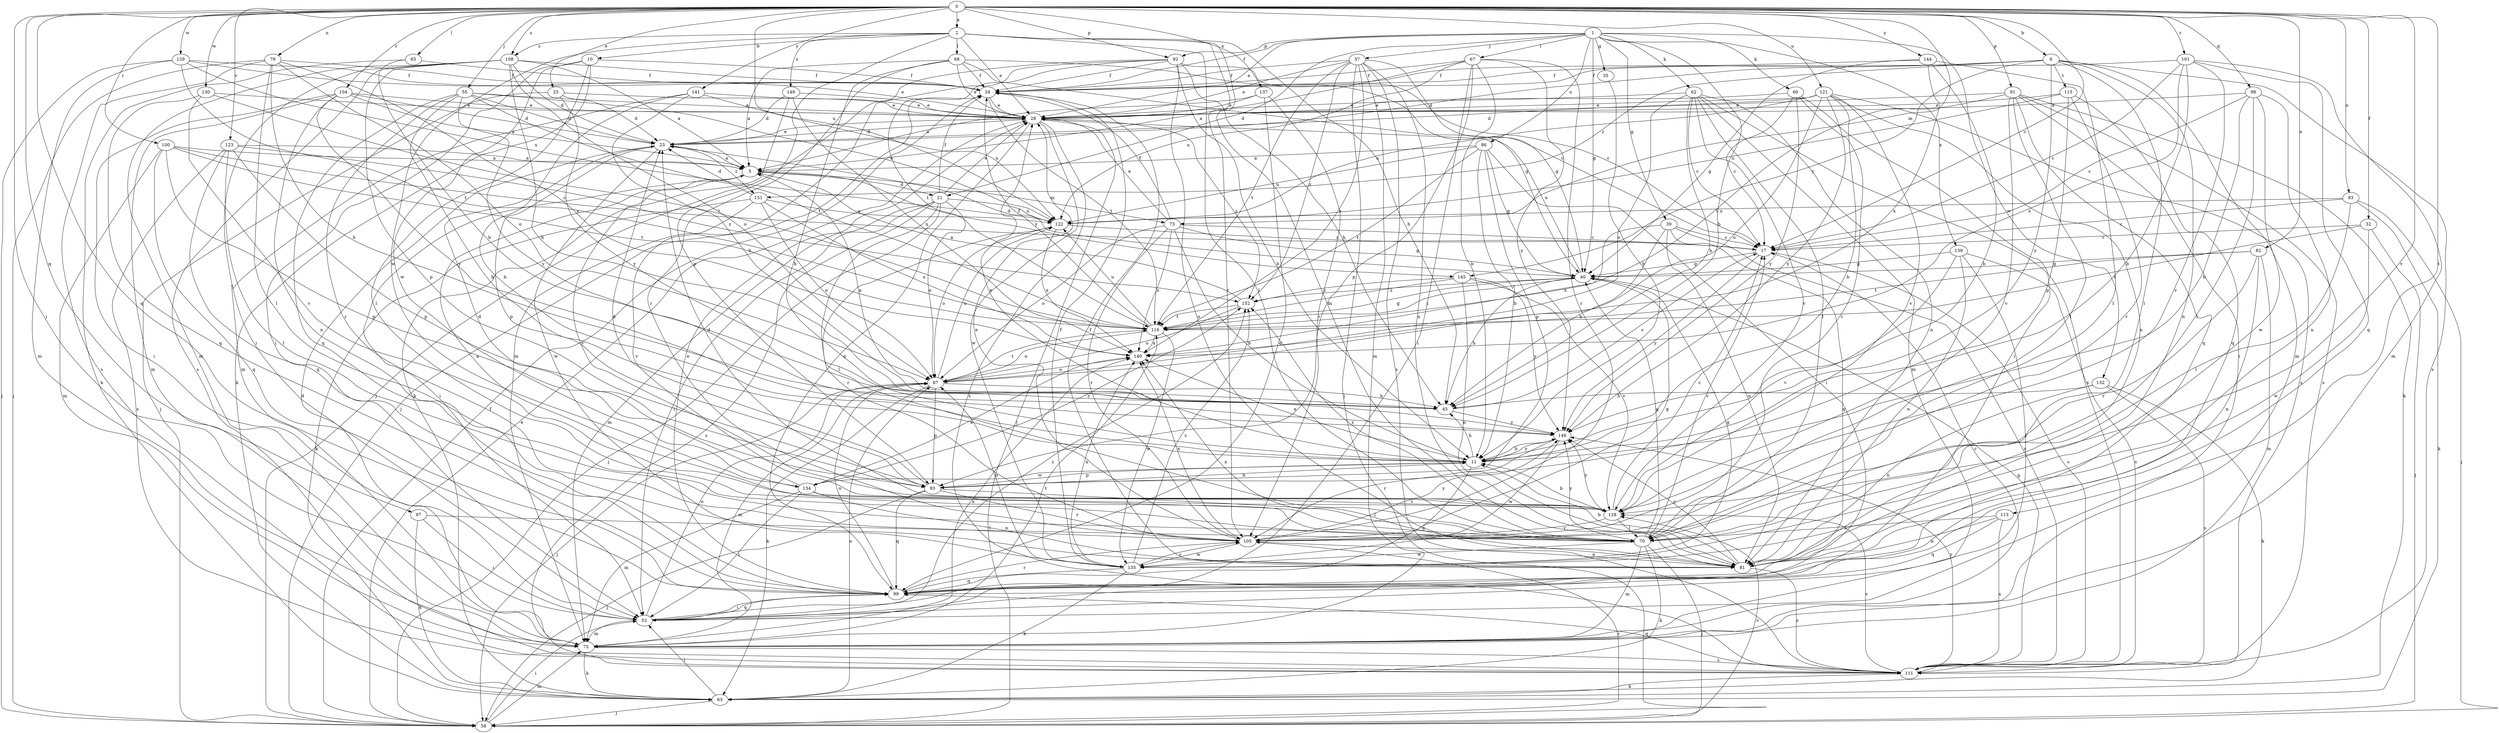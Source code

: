 strict digraph  {
0;
1;
2;
5;
6;
10;
11;
17;
21;
23;
25;
28;
32;
34;
35;
39;
40;
45;
52;
55;
57;
58;
60;
62;
63;
65;
67;
68;
70;
73;
75;
79;
81;
82;
83;
86;
87;
91;
92;
93;
97;
98;
99;
100;
101;
104;
105;
108;
111;
113;
115;
116;
121;
122;
123;
128;
129;
130;
132;
134;
135;
137;
139;
140;
141;
144;
145;
146;
149;
151;
152;
0 -> 2  [label=a];
0 -> 6  [label=b];
0 -> 17  [label=c];
0 -> 25  [label=e];
0 -> 32  [label=f];
0 -> 52  [label=i];
0 -> 55  [label=j];
0 -> 65  [label=l];
0 -> 73  [label=m];
0 -> 79  [label=n];
0 -> 82  [label=o];
0 -> 83  [label=o];
0 -> 91  [label=p];
0 -> 92  [label=p];
0 -> 97  [label=q];
0 -> 98  [label=q];
0 -> 99  [label=q];
0 -> 100  [label=r];
0 -> 101  [label=r];
0 -> 104  [label=r];
0 -> 108  [label=s];
0 -> 113  [label=t];
0 -> 121  [label=u];
0 -> 122  [label=u];
0 -> 123  [label=v];
0 -> 128  [label=v];
0 -> 129  [label=w];
0 -> 130  [label=w];
0 -> 137  [label=x];
0 -> 141  [label=y];
0 -> 144  [label=y];
1 -> 21  [label=d];
1 -> 28  [label=e];
1 -> 34  [label=f];
1 -> 35  [label=g];
1 -> 39  [label=g];
1 -> 40  [label=g];
1 -> 45  [label=h];
1 -> 57  [label=j];
1 -> 60  [label=k];
1 -> 62  [label=k];
1 -> 67  [label=l];
1 -> 86  [label=o];
1 -> 92  [label=p];
1 -> 132  [label=w];
1 -> 139  [label=x];
2 -> 10  [label=b];
2 -> 28  [label=e];
2 -> 45  [label=h];
2 -> 68  [label=l];
2 -> 70  [label=l];
2 -> 81  [label=n];
2 -> 93  [label=p];
2 -> 105  [label=r];
2 -> 108  [label=s];
2 -> 134  [label=w];
2 -> 149  [label=z];
5 -> 21  [label=d];
5 -> 52  [label=i];
5 -> 73  [label=m];
5 -> 128  [label=v];
5 -> 145  [label=y];
6 -> 23  [label=d];
6 -> 34  [label=f];
6 -> 70  [label=l];
6 -> 75  [label=m];
6 -> 81  [label=n];
6 -> 111  [label=s];
6 -> 115  [label=t];
6 -> 145  [label=y];
6 -> 146  [label=y];
6 -> 151  [label=z];
10 -> 34  [label=f];
10 -> 52  [label=i];
10 -> 63  [label=k];
10 -> 70  [label=l];
10 -> 134  [label=w];
11 -> 28  [label=e];
11 -> 45  [label=h];
11 -> 93  [label=p];
11 -> 99  [label=q];
11 -> 134  [label=w];
11 -> 140  [label=x];
11 -> 146  [label=y];
17 -> 40  [label=g];
17 -> 111  [label=s];
17 -> 146  [label=y];
21 -> 28  [label=e];
21 -> 34  [label=f];
21 -> 52  [label=i];
21 -> 58  [label=j];
21 -> 70  [label=l];
21 -> 75  [label=m];
21 -> 87  [label=o];
21 -> 111  [label=s];
21 -> 122  [label=u];
23 -> 5  [label=a];
23 -> 28  [label=e];
23 -> 93  [label=p];
23 -> 135  [label=w];
23 -> 151  [label=z];
25 -> 23  [label=d];
25 -> 28  [label=e];
25 -> 58  [label=j];
25 -> 146  [label=y];
28 -> 23  [label=d];
28 -> 58  [label=j];
28 -> 99  [label=q];
28 -> 111  [label=s];
28 -> 135  [label=w];
28 -> 152  [label=z];
32 -> 17  [label=c];
32 -> 58  [label=j];
32 -> 116  [label=t];
32 -> 135  [label=w];
34 -> 28  [label=e];
34 -> 58  [label=j];
34 -> 116  [label=t];
35 -> 11  [label=b];
39 -> 17  [label=c];
39 -> 45  [label=h];
39 -> 81  [label=n];
39 -> 99  [label=q];
39 -> 111  [label=s];
39 -> 140  [label=x];
40 -> 23  [label=d];
40 -> 28  [label=e];
40 -> 45  [label=h];
40 -> 116  [label=t];
40 -> 152  [label=z];
45 -> 5  [label=a];
45 -> 17  [label=c];
45 -> 146  [label=y];
52 -> 75  [label=m];
52 -> 87  [label=o];
52 -> 99  [label=q];
52 -> 152  [label=z];
55 -> 11  [label=b];
55 -> 23  [label=d];
55 -> 28  [label=e];
55 -> 99  [label=q];
55 -> 105  [label=r];
55 -> 116  [label=t];
55 -> 122  [label=u];
55 -> 146  [label=y];
57 -> 28  [label=e];
57 -> 34  [label=f];
57 -> 40  [label=g];
57 -> 58  [label=j];
57 -> 75  [label=m];
57 -> 81  [label=n];
57 -> 111  [label=s];
57 -> 116  [label=t];
57 -> 140  [label=x];
57 -> 152  [label=z];
58 -> 28  [label=e];
58 -> 34  [label=f];
58 -> 52  [label=i];
58 -> 75  [label=m];
58 -> 105  [label=r];
58 -> 128  [label=v];
60 -> 17  [label=c];
60 -> 28  [label=e];
60 -> 52  [label=i];
60 -> 105  [label=r];
60 -> 146  [label=y];
62 -> 17  [label=c];
62 -> 28  [label=e];
62 -> 45  [label=h];
62 -> 70  [label=l];
62 -> 75  [label=m];
62 -> 81  [label=n];
62 -> 87  [label=o];
62 -> 111  [label=s];
62 -> 128  [label=v];
63 -> 52  [label=i];
63 -> 58  [label=j];
63 -> 87  [label=o];
65 -> 34  [label=f];
65 -> 45  [label=h];
65 -> 63  [label=k];
67 -> 5  [label=a];
67 -> 11  [label=b];
67 -> 34  [label=f];
67 -> 52  [label=i];
67 -> 93  [label=p];
67 -> 105  [label=r];
67 -> 122  [label=u];
67 -> 146  [label=y];
68 -> 5  [label=a];
68 -> 11  [label=b];
68 -> 17  [label=c];
68 -> 28  [label=e];
68 -> 34  [label=f];
68 -> 40  [label=g];
68 -> 105  [label=r];
70 -> 5  [label=a];
70 -> 17  [label=c];
70 -> 40  [label=g];
70 -> 58  [label=j];
70 -> 63  [label=k];
70 -> 75  [label=m];
70 -> 135  [label=w];
70 -> 146  [label=y];
70 -> 152  [label=z];
73 -> 11  [label=b];
73 -> 17  [label=c];
73 -> 28  [label=e];
73 -> 34  [label=f];
73 -> 40  [label=g];
73 -> 87  [label=o];
73 -> 105  [label=r];
73 -> 140  [label=x];
75 -> 17  [label=c];
75 -> 23  [label=d];
75 -> 63  [label=k];
75 -> 111  [label=s];
75 -> 116  [label=t];
75 -> 140  [label=x];
79 -> 34  [label=f];
79 -> 45  [label=h];
79 -> 58  [label=j];
79 -> 70  [label=l];
79 -> 87  [label=o];
79 -> 111  [label=s];
79 -> 140  [label=x];
81 -> 11  [label=b];
81 -> 34  [label=f];
81 -> 111  [label=s];
81 -> 140  [label=x];
81 -> 146  [label=y];
82 -> 40  [label=g];
82 -> 75  [label=m];
82 -> 81  [label=n];
82 -> 105  [label=r];
82 -> 116  [label=t];
83 -> 17  [label=c];
83 -> 58  [label=j];
83 -> 63  [label=k];
83 -> 70  [label=l];
83 -> 122  [label=u];
86 -> 5  [label=a];
86 -> 11  [label=b];
86 -> 40  [label=g];
86 -> 52  [label=i];
86 -> 93  [label=p];
86 -> 116  [label=t];
86 -> 122  [label=u];
87 -> 45  [label=h];
87 -> 58  [label=j];
87 -> 63  [label=k];
87 -> 75  [label=m];
87 -> 93  [label=p];
87 -> 116  [label=t];
87 -> 122  [label=u];
91 -> 28  [label=e];
91 -> 52  [label=i];
91 -> 63  [label=k];
91 -> 70  [label=l];
91 -> 99  [label=q];
91 -> 111  [label=s];
91 -> 116  [label=t];
91 -> 128  [label=v];
92 -> 11  [label=b];
92 -> 17  [label=c];
92 -> 34  [label=f];
92 -> 45  [label=h];
92 -> 58  [label=j];
92 -> 75  [label=m];
92 -> 81  [label=n];
92 -> 116  [label=t];
93 -> 11  [label=b];
93 -> 23  [label=d];
93 -> 58  [label=j];
93 -> 70  [label=l];
93 -> 99  [label=q];
93 -> 105  [label=r];
97 -> 52  [label=i];
97 -> 63  [label=k];
97 -> 70  [label=l];
98 -> 11  [label=b];
98 -> 17  [label=c];
98 -> 28  [label=e];
98 -> 70  [label=l];
98 -> 81  [label=n];
98 -> 135  [label=w];
99 -> 28  [label=e];
99 -> 52  [label=i];
99 -> 87  [label=o];
99 -> 105  [label=r];
100 -> 5  [label=a];
100 -> 17  [label=c];
100 -> 75  [label=m];
100 -> 93  [label=p];
100 -> 99  [label=q];
100 -> 116  [label=t];
101 -> 11  [label=b];
101 -> 17  [label=c];
101 -> 34  [label=f];
101 -> 75  [label=m];
101 -> 99  [label=q];
101 -> 128  [label=v];
101 -> 140  [label=x];
104 -> 5  [label=a];
104 -> 23  [label=d];
104 -> 28  [label=e];
104 -> 52  [label=i];
104 -> 75  [label=m];
104 -> 81  [label=n];
104 -> 146  [label=y];
105 -> 28  [label=e];
105 -> 40  [label=g];
105 -> 81  [label=n];
105 -> 135  [label=w];
105 -> 140  [label=x];
105 -> 146  [label=y];
108 -> 5  [label=a];
108 -> 23  [label=d];
108 -> 34  [label=f];
108 -> 45  [label=h];
108 -> 52  [label=i];
108 -> 75  [label=m];
108 -> 87  [label=o];
108 -> 93  [label=p];
108 -> 111  [label=s];
111 -> 40  [label=g];
111 -> 63  [label=k];
111 -> 99  [label=q];
111 -> 128  [label=v];
111 -> 146  [label=y];
113 -> 70  [label=l];
113 -> 81  [label=n];
113 -> 99  [label=q];
113 -> 111  [label=s];
115 -> 28  [label=e];
115 -> 93  [label=p];
115 -> 99  [label=q];
115 -> 105  [label=r];
115 -> 122  [label=u];
116 -> 34  [label=f];
116 -> 40  [label=g];
116 -> 87  [label=o];
116 -> 122  [label=u];
116 -> 135  [label=w];
116 -> 140  [label=x];
121 -> 11  [label=b];
121 -> 23  [label=d];
121 -> 28  [label=e];
121 -> 81  [label=n];
121 -> 87  [label=o];
121 -> 111  [label=s];
121 -> 122  [label=u];
121 -> 128  [label=v];
121 -> 146  [label=y];
122 -> 17  [label=c];
122 -> 87  [label=o];
122 -> 105  [label=r];
122 -> 140  [label=x];
123 -> 5  [label=a];
123 -> 70  [label=l];
123 -> 93  [label=p];
123 -> 99  [label=q];
123 -> 111  [label=s];
123 -> 152  [label=z];
128 -> 11  [label=b];
128 -> 17  [label=c];
128 -> 23  [label=d];
128 -> 70  [label=l];
128 -> 105  [label=r];
128 -> 146  [label=y];
129 -> 28  [label=e];
129 -> 34  [label=f];
129 -> 58  [label=j];
129 -> 75  [label=m];
129 -> 116  [label=t];
129 -> 122  [label=u];
130 -> 28  [label=e];
130 -> 99  [label=q];
130 -> 116  [label=t];
130 -> 128  [label=v];
132 -> 45  [label=h];
132 -> 63  [label=k];
132 -> 81  [label=n];
132 -> 111  [label=s];
134 -> 23  [label=d];
134 -> 52  [label=i];
134 -> 75  [label=m];
134 -> 81  [label=n];
134 -> 128  [label=v];
134 -> 140  [label=x];
134 -> 152  [label=z];
135 -> 34  [label=f];
135 -> 40  [label=g];
135 -> 63  [label=k];
135 -> 87  [label=o];
135 -> 99  [label=q];
135 -> 105  [label=r];
135 -> 140  [label=x];
135 -> 152  [label=z];
137 -> 5  [label=a];
137 -> 28  [label=e];
137 -> 99  [label=q];
137 -> 105  [label=r];
139 -> 40  [label=g];
139 -> 52  [label=i];
139 -> 81  [label=n];
139 -> 111  [label=s];
139 -> 128  [label=v];
140 -> 87  [label=o];
141 -> 11  [label=b];
141 -> 28  [label=e];
141 -> 45  [label=h];
141 -> 75  [label=m];
141 -> 122  [label=u];
144 -> 11  [label=b];
144 -> 34  [label=f];
144 -> 40  [label=g];
144 -> 70  [label=l];
144 -> 140  [label=x];
145 -> 81  [label=n];
145 -> 116  [label=t];
145 -> 128  [label=v];
145 -> 146  [label=y];
145 -> 152  [label=z];
146 -> 11  [label=b];
146 -> 105  [label=r];
146 -> 135  [label=w];
149 -> 23  [label=d];
149 -> 28  [label=e];
149 -> 63  [label=k];
149 -> 140  [label=x];
151 -> 23  [label=d];
151 -> 63  [label=k];
151 -> 87  [label=o];
151 -> 122  [label=u];
151 -> 128  [label=v];
151 -> 140  [label=x];
152 -> 5  [label=a];
152 -> 87  [label=o];
152 -> 116  [label=t];
}
